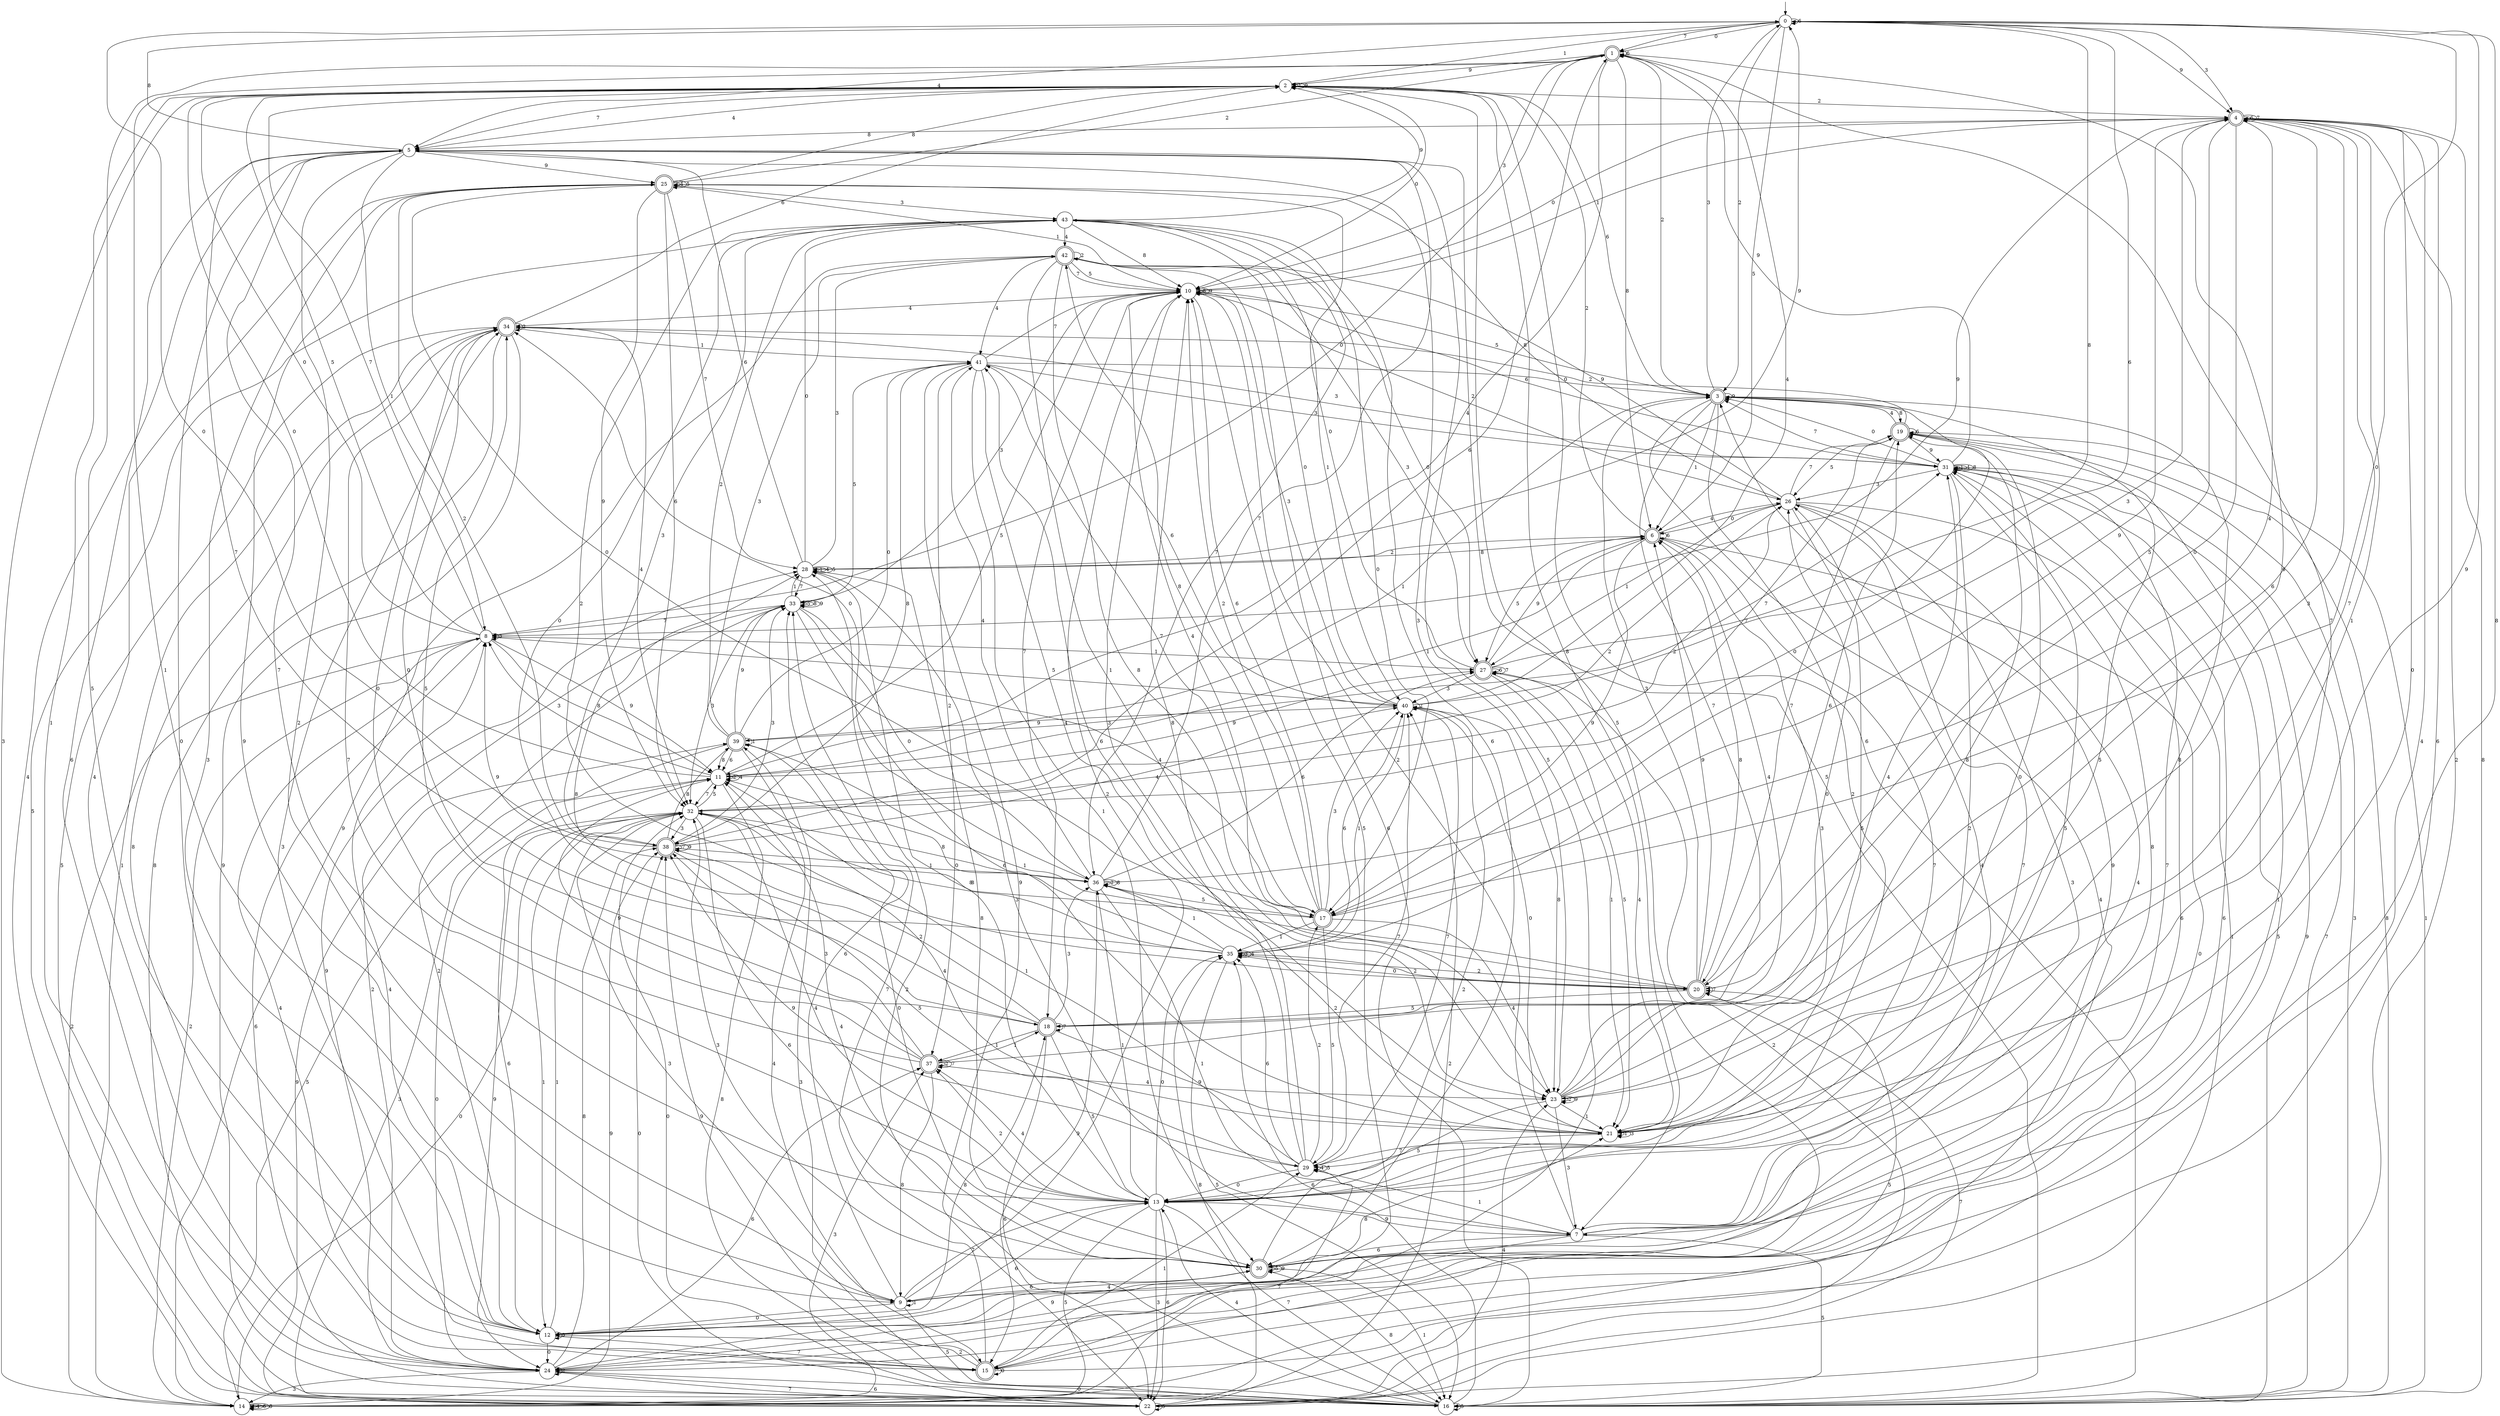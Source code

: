 digraph g {

	s0 [shape="circle" label="0"];
	s1 [shape="doublecircle" label="1"];
	s2 [shape="circle" label="2"];
	s3 [shape="doublecircle" label="3"];
	s4 [shape="doublecircle" label="4"];
	s5 [shape="circle" label="5"];
	s6 [shape="doublecircle" label="6"];
	s7 [shape="circle" label="7"];
	s8 [shape="circle" label="8"];
	s9 [shape="circle" label="9"];
	s10 [shape="circle" label="10"];
	s11 [shape="circle" label="11"];
	s12 [shape="circle" label="12"];
	s13 [shape="circle" label="13"];
	s14 [shape="circle" label="14"];
	s15 [shape="doublecircle" label="15"];
	s16 [shape="circle" label="16"];
	s17 [shape="doublecircle" label="17"];
	s18 [shape="doublecircle" label="18"];
	s19 [shape="doublecircle" label="19"];
	s20 [shape="doublecircle" label="20"];
	s21 [shape="circle" label="21"];
	s22 [shape="circle" label="22"];
	s23 [shape="circle" label="23"];
	s24 [shape="circle" label="24"];
	s25 [shape="doublecircle" label="25"];
	s26 [shape="circle" label="26"];
	s27 [shape="doublecircle" label="27"];
	s28 [shape="circle" label="28"];
	s29 [shape="circle" label="29"];
	s30 [shape="doublecircle" label="30"];
	s31 [shape="circle" label="31"];
	s32 [shape="circle" label="32"];
	s33 [shape="circle" label="33"];
	s34 [shape="doublecircle" label="34"];
	s35 [shape="circle" label="35"];
	s36 [shape="circle" label="36"];
	s37 [shape="doublecircle" label="37"];
	s38 [shape="doublecircle" label="38"];
	s39 [shape="doublecircle" label="39"];
	s40 [shape="circle" label="40"];
	s41 [shape="circle" label="41"];
	s42 [shape="doublecircle" label="42"];
	s43 [shape="circle" label="43"];
	s0 -> s1 [label="0"];
	s0 -> s2 [label="1"];
	s0 -> s3 [label="2"];
	s0 -> s4 [label="3"];
	s0 -> s5 [label="4"];
	s0 -> s6 [label="5"];
	s0 -> s0 [label="6"];
	s0 -> s1 [label="7"];
	s0 -> s7 [label="8"];
	s0 -> s4 [label="9"];
	s1 -> s8 [label="0"];
	s1 -> s9 [label="1"];
	s1 -> s3 [label="2"];
	s1 -> s10 [label="3"];
	s1 -> s11 [label="4"];
	s1 -> s12 [label="5"];
	s1 -> s1 [label="6"];
	s1 -> s13 [label="7"];
	s1 -> s6 [label="8"];
	s1 -> s2 [label="9"];
	s2 -> s10 [label="0"];
	s2 -> s2 [label="1"];
	s2 -> s4 [label="2"];
	s2 -> s14 [label="3"];
	s2 -> s5 [label="4"];
	s2 -> s15 [label="5"];
	s2 -> s16 [label="6"];
	s2 -> s5 [label="7"];
	s2 -> s7 [label="8"];
	s2 -> s2 [label="9"];
	s3 -> s17 [label="0"];
	s3 -> s6 [label="1"];
	s3 -> s13 [label="2"];
	s3 -> s0 [label="3"];
	s3 -> s14 [label="4"];
	s3 -> s10 [label="5"];
	s3 -> s2 [label="6"];
	s3 -> s18 [label="7"];
	s3 -> s19 [label="8"];
	s3 -> s3 [label="9"];
	s4 -> s20 [label="0"];
	s4 -> s21 [label="1"];
	s4 -> s22 [label="2"];
	s4 -> s23 [label="3"];
	s4 -> s17 [label="4"];
	s4 -> s20 [label="5"];
	s4 -> s4 [label="6"];
	s4 -> s4 [label="7"];
	s4 -> s5 [label="8"];
	s4 -> s8 [label="9"];
	s5 -> s12 [label="0"];
	s5 -> s8 [label="1"];
	s5 -> s9 [label="2"];
	s5 -> s23 [label="3"];
	s5 -> s22 [label="4"];
	s5 -> s16 [label="5"];
	s5 -> s24 [label="6"];
	s5 -> s13 [label="7"];
	s5 -> s0 [label="8"];
	s5 -> s25 [label="9"];
	s6 -> s24 [label="0"];
	s6 -> s11 [label="1"];
	s6 -> s2 [label="2"];
	s6 -> s21 [label="3"];
	s6 -> s26 [label="4"];
	s6 -> s27 [label="5"];
	s6 -> s6 [label="6"];
	s6 -> s13 [label="7"];
	s6 -> s28 [label="8"];
	s6 -> s17 [label="9"];
	s7 -> s4 [label="0"];
	s7 -> s29 [label="1"];
	s7 -> s10 [label="2"];
	s7 -> s28 [label="3"];
	s7 -> s26 [label="4"];
	s7 -> s16 [label="5"];
	s7 -> s30 [label="6"];
	s7 -> s26 [label="7"];
	s7 -> s31 [label="8"];
	s7 -> s24 [label="9"];
	s8 -> s2 [label="0"];
	s8 -> s27 [label="1"];
	s8 -> s14 [label="2"];
	s8 -> s8 [label="3"];
	s8 -> s15 [label="4"];
	s8 -> s2 [label="5"];
	s8 -> s16 [label="6"];
	s8 -> s2 [label="7"];
	s8 -> s11 [label="8"];
	s8 -> s11 [label="9"];
	s9 -> s12 [label="0"];
	s9 -> s9 [label="1"];
	s9 -> s10 [label="2"];
	s9 -> s32 [label="3"];
	s9 -> s30 [label="4"];
	s9 -> s16 [label="5"];
	s9 -> s33 [label="6"];
	s9 -> s13 [label="7"];
	s9 -> s21 [label="8"];
	s9 -> s25 [label="9"];
	s10 -> s4 [label="0"];
	s10 -> s4 [label="1"];
	s10 -> s26 [label="2"];
	s10 -> s33 [label="3"];
	s10 -> s34 [label="4"];
	s10 -> s15 [label="5"];
	s10 -> s31 [label="6"];
	s10 -> s18 [label="7"];
	s10 -> s10 [label="8"];
	s10 -> s10 [label="9"];
	s11 -> s2 [label="0"];
	s11 -> s3 [label="1"];
	s11 -> s11 [label="2"];
	s11 -> s8 [label="3"];
	s11 -> s11 [label="4"];
	s11 -> s10 [label="5"];
	s11 -> s12 [label="6"];
	s11 -> s32 [label="7"];
	s11 -> s16 [label="8"];
	s11 -> s27 [label="9"];
	s12 -> s24 [label="0"];
	s12 -> s32 [label="1"];
	s12 -> s33 [label="2"];
	s12 -> s25 [label="3"];
	s12 -> s8 [label="4"];
	s12 -> s12 [label="5"];
	s12 -> s13 [label="6"];
	s12 -> s15 [label="7"];
	s12 -> s18 [label="8"];
	s12 -> s3 [label="9"];
	s13 -> s35 [label="0"];
	s13 -> s36 [label="1"];
	s13 -> s37 [label="2"];
	s13 -> s22 [label="3"];
	s13 -> s37 [label="4"];
	s13 -> s14 [label="5"];
	s13 -> s22 [label="6"];
	s13 -> s16 [label="7"];
	s13 -> s28 [label="8"];
	s13 -> s7 [label="9"];
	s14 -> s32 [label="0"];
	s14 -> s34 [label="1"];
	s14 -> s8 [label="2"];
	s14 -> s37 [label="3"];
	s14 -> s14 [label="4"];
	s14 -> s31 [label="5"];
	s14 -> s14 [label="6"];
	s14 -> s29 [label="7"];
	s14 -> s14 [label="8"];
	s14 -> s38 [label="9"];
	s15 -> s15 [label="0"];
	s15 -> s29 [label="1"];
	s15 -> s12 [label="2"];
	s15 -> s34 [label="3"];
	s15 -> s4 [label="4"];
	s15 -> s5 [label="5"];
	s15 -> s4 [label="6"];
	s15 -> s33 [label="7"];
	s15 -> s34 [label="8"];
	s15 -> s38 [label="9"];
	s16 -> s32 [label="0"];
	s16 -> s19 [label="1"];
	s16 -> s28 [label="2"];
	s16 -> s39 [label="3"];
	s16 -> s13 [label="4"];
	s16 -> s16 [label="5"];
	s16 -> s35 [label="6"];
	s16 -> s31 [label="7"];
	s16 -> s4 [label="8"];
	s16 -> s31 [label="9"];
	s17 -> s0 [label="0"];
	s17 -> s35 [label="1"];
	s17 -> s10 [label="2"];
	s17 -> s40 [label="3"];
	s17 -> s23 [label="4"];
	s17 -> s29 [label="5"];
	s17 -> s10 [label="6"];
	s17 -> s41 [label="7"];
	s17 -> s42 [label="8"];
	s17 -> s8 [label="9"];
	s18 -> s43 [label="0"];
	s18 -> s37 [label="1"];
	s18 -> s38 [label="2"];
	s18 -> s36 [label="3"];
	s18 -> s6 [label="4"];
	s18 -> s13 [label="5"];
	s18 -> s22 [label="6"];
	s18 -> s18 [label="7"];
	s18 -> s28 [label="8"];
	s18 -> s21 [label="9"];
	s19 -> s21 [label="0"];
	s19 -> s24 [label="1"];
	s19 -> s34 [label="2"];
	s19 -> s16 [label="3"];
	s19 -> s3 [label="4"];
	s19 -> s26 [label="5"];
	s19 -> s19 [label="6"];
	s19 -> s20 [label="7"];
	s19 -> s16 [label="8"];
	s19 -> s31 [label="9"];
	s20 -> s35 [label="0"];
	s20 -> s39 [label="1"];
	s20 -> s35 [label="2"];
	s20 -> s3 [label="3"];
	s20 -> s10 [label="4"];
	s20 -> s18 [label="5"];
	s20 -> s19 [label="6"];
	s20 -> s20 [label="7"];
	s20 -> s6 [label="8"];
	s20 -> s6 [label="9"];
	s21 -> s40 [label="0"];
	s21 -> s21 [label="1"];
	s21 -> s36 [label="2"];
	s21 -> s21 [label="3"];
	s21 -> s32 [label="4"];
	s21 -> s3 [label="5"];
	s21 -> s41 [label="6"];
	s21 -> s29 [label="7"];
	s21 -> s3 [label="8"];
	s21 -> s0 [label="9"];
	s22 -> s38 [label="0"];
	s22 -> s31 [label="1"];
	s22 -> s40 [label="2"];
	s22 -> s11 [label="3"];
	s22 -> s23 [label="4"];
	s22 -> s22 [label="5"];
	s22 -> s24 [label="6"];
	s22 -> s20 [label="7"];
	s22 -> s35 [label="8"];
	s22 -> s39 [label="9"];
	s23 -> s26 [label="0"];
	s23 -> s21 [label="1"];
	s23 -> s23 [label="2"];
	s23 -> s7 [label="3"];
	s23 -> s31 [label="4"];
	s23 -> s13 [label="5"];
	s23 -> s1 [label="6"];
	s23 -> s4 [label="7"];
	s23 -> s19 [label="8"];
	s23 -> s23 [label="9"];
	s24 -> s16 [label="0"];
	s24 -> s2 [label="1"];
	s24 -> s24 [label="2"];
	s24 -> s14 [label="3"];
	s24 -> s25 [label="4"];
	s24 -> s20 [label="5"];
	s24 -> s37 [label="6"];
	s24 -> s22 [label="7"];
	s24 -> s38 [label="8"];
	s24 -> s28 [label="9"];
	s25 -> s17 [label="0"];
	s25 -> s10 [label="1"];
	s25 -> s1 [label="2"];
	s25 -> s43 [label="3"];
	s25 -> s25 [label="4"];
	s25 -> s25 [label="5"];
	s25 -> s32 [label="6"];
	s25 -> s28 [label="7"];
	s25 -> s2 [label="8"];
	s25 -> s32 [label="9"];
	s26 -> s6 [label="0"];
	s26 -> s27 [label="1"];
	s26 -> s32 [label="2"];
	s26 -> s30 [label="3"];
	s26 -> s30 [label="4"];
	s26 -> s29 [label="5"];
	s26 -> s12 [label="6"];
	s26 -> s19 [label="7"];
	s26 -> s25 [label="8"];
	s26 -> s42 [label="9"];
	s27 -> s25 [label="0"];
	s27 -> s21 [label="1"];
	s27 -> s22 [label="2"];
	s27 -> s40 [label="3"];
	s27 -> s21 [label="4"];
	s27 -> s21 [label="5"];
	s27 -> s27 [label="6"];
	s27 -> s27 [label="7"];
	s27 -> s0 [label="8"];
	s27 -> s6 [label="9"];
	s28 -> s43 [label="0"];
	s28 -> s28 [label="1"];
	s28 -> s6 [label="2"];
	s28 -> s42 [label="3"];
	s28 -> s28 [label="4"];
	s28 -> s28 [label="5"];
	s28 -> s5 [label="6"];
	s28 -> s33 [label="7"];
	s28 -> s30 [label="8"];
	s28 -> s0 [label="9"];
	s29 -> s13 [label="0"];
	s29 -> s11 [label="1"];
	s29 -> s17 [label="2"];
	s29 -> s10 [label="3"];
	s29 -> s29 [label="4"];
	s29 -> s29 [label="5"];
	s29 -> s35 [label="6"];
	s29 -> s40 [label="7"];
	s29 -> s10 [label="8"];
	s29 -> s38 [label="9"];
	s30 -> s39 [label="0"];
	s30 -> s16 [label="1"];
	s30 -> s40 [label="2"];
	s30 -> s32 [label="3"];
	s30 -> s11 [label="4"];
	s30 -> s30 [label="5"];
	s30 -> s9 [label="6"];
	s30 -> s31 [label="7"];
	s30 -> s16 [label="8"];
	s30 -> s30 [label="9"];
	s31 -> s3 [label="0"];
	s31 -> s31 [label="1"];
	s31 -> s13 [label="2"];
	s31 -> s26 [label="3"];
	s31 -> s31 [label="4"];
	s31 -> s13 [label="5"];
	s31 -> s24 [label="6"];
	s31 -> s3 [label="7"];
	s31 -> s31 [label="8"];
	s31 -> s1 [label="9"];
	s32 -> s24 [label="0"];
	s32 -> s12 [label="1"];
	s32 -> s26 [label="2"];
	s32 -> s38 [label="3"];
	s32 -> s13 [label="4"];
	s32 -> s11 [label="5"];
	s32 -> s30 [label="6"];
	s32 -> s19 [label="7"];
	s32 -> s36 [label="8"];
	s32 -> s24 [label="9"];
	s33 -> s36 [label="0"];
	s33 -> s28 [label="1"];
	s33 -> s24 [label="2"];
	s33 -> s32 [label="3"];
	s33 -> s17 [label="4"];
	s33 -> s33 [label="5"];
	s33 -> s21 [label="6"];
	s33 -> s8 [label="7"];
	s33 -> s33 [label="8"];
	s33 -> s33 [label="9"];
	s34 -> s18 [label="0"];
	s34 -> s41 [label="1"];
	s34 -> s34 [label="2"];
	s34 -> s31 [label="3"];
	s34 -> s32 [label="4"];
	s34 -> s22 [label="5"];
	s34 -> s2 [label="6"];
	s34 -> s13 [label="7"];
	s34 -> s16 [label="8"];
	s34 -> s16 [label="9"];
	s35 -> s11 [label="0"];
	s35 -> s36 [label="1"];
	s35 -> s20 [label="2"];
	s35 -> s35 [label="3"];
	s35 -> s35 [label="4"];
	s35 -> s16 [label="5"];
	s35 -> s40 [label="6"];
	s35 -> s5 [label="7"];
	s35 -> s32 [label="8"];
	s35 -> s4 [label="9"];
	s36 -> s34 [label="0"];
	s36 -> s7 [label="1"];
	s36 -> s36 [label="2"];
	s36 -> s4 [label="3"];
	s36 -> s41 [label="4"];
	s36 -> s17 [label="5"];
	s36 -> s27 [label="6"];
	s36 -> s5 [label="7"];
	s36 -> s36 [label="8"];
	s36 -> s15 [label="9"];
	s37 -> s34 [label="0"];
	s37 -> s18 [label="1"];
	s37 -> s37 [label="2"];
	s37 -> s38 [label="3"];
	s37 -> s23 [label="4"];
	s37 -> s34 [label="5"];
	s37 -> s4 [label="6"];
	s37 -> s37 [label="7"];
	s37 -> s9 [label="8"];
	s37 -> s11 [label="9"];
	s38 -> s0 [label="0"];
	s38 -> s36 [label="1"];
	s38 -> s25 [label="2"];
	s38 -> s33 [label="3"];
	s38 -> s40 [label="4"];
	s38 -> s29 [label="5"];
	s38 -> s1 [label="6"];
	s38 -> s38 [label="7"];
	s38 -> s39 [label="8"];
	s38 -> s38 [label="9"];
	s39 -> s41 [label="0"];
	s39 -> s39 [label="1"];
	s39 -> s43 [label="2"];
	s39 -> s42 [label="3"];
	s39 -> s15 [label="4"];
	s39 -> s14 [label="5"];
	s39 -> s11 [label="6"];
	s39 -> s31 [label="7"];
	s39 -> s11 [label="8"];
	s39 -> s33 [label="9"];
	s40 -> s43 [label="0"];
	s40 -> s35 [label="1"];
	s40 -> s40 [label="2"];
	s40 -> s10 [label="3"];
	s40 -> s1 [label="4"];
	s40 -> s8 [label="5"];
	s40 -> s0 [label="6"];
	s40 -> s29 [label="7"];
	s40 -> s23 [label="8"];
	s40 -> s39 [label="9"];
	s41 -> s3 [label="0"];
	s41 -> s30 [label="1"];
	s41 -> s37 [label="2"];
	s41 -> s31 [label="3"];
	s41 -> s23 [label="4"];
	s41 -> s33 [label="5"];
	s41 -> s40 [label="6"];
	s41 -> s10 [label="7"];
	s41 -> s38 [label="8"];
	s41 -> s22 [label="9"];
	s42 -> s27 [label="0"];
	s42 -> s23 [label="1"];
	s42 -> s42 [label="2"];
	s42 -> s27 [label="3"];
	s42 -> s41 [label="4"];
	s42 -> s10 [label="5"];
	s42 -> s16 [label="6"];
	s42 -> s10 [label="7"];
	s42 -> s23 [label="8"];
	s42 -> s14 [label="9"];
	s43 -> s17 [label="0"];
	s43 -> s40 [label="1"];
	s43 -> s20 [label="2"];
	s43 -> s38 [label="3"];
	s43 -> s42 [label="4"];
	s43 -> s22 [label="5"];
	s43 -> s30 [label="6"];
	s43 -> s36 [label="7"];
	s43 -> s10 [label="8"];
	s43 -> s2 [label="9"];

__start0 [label="" shape="none" width="0" height="0"];
__start0 -> s0;

}
